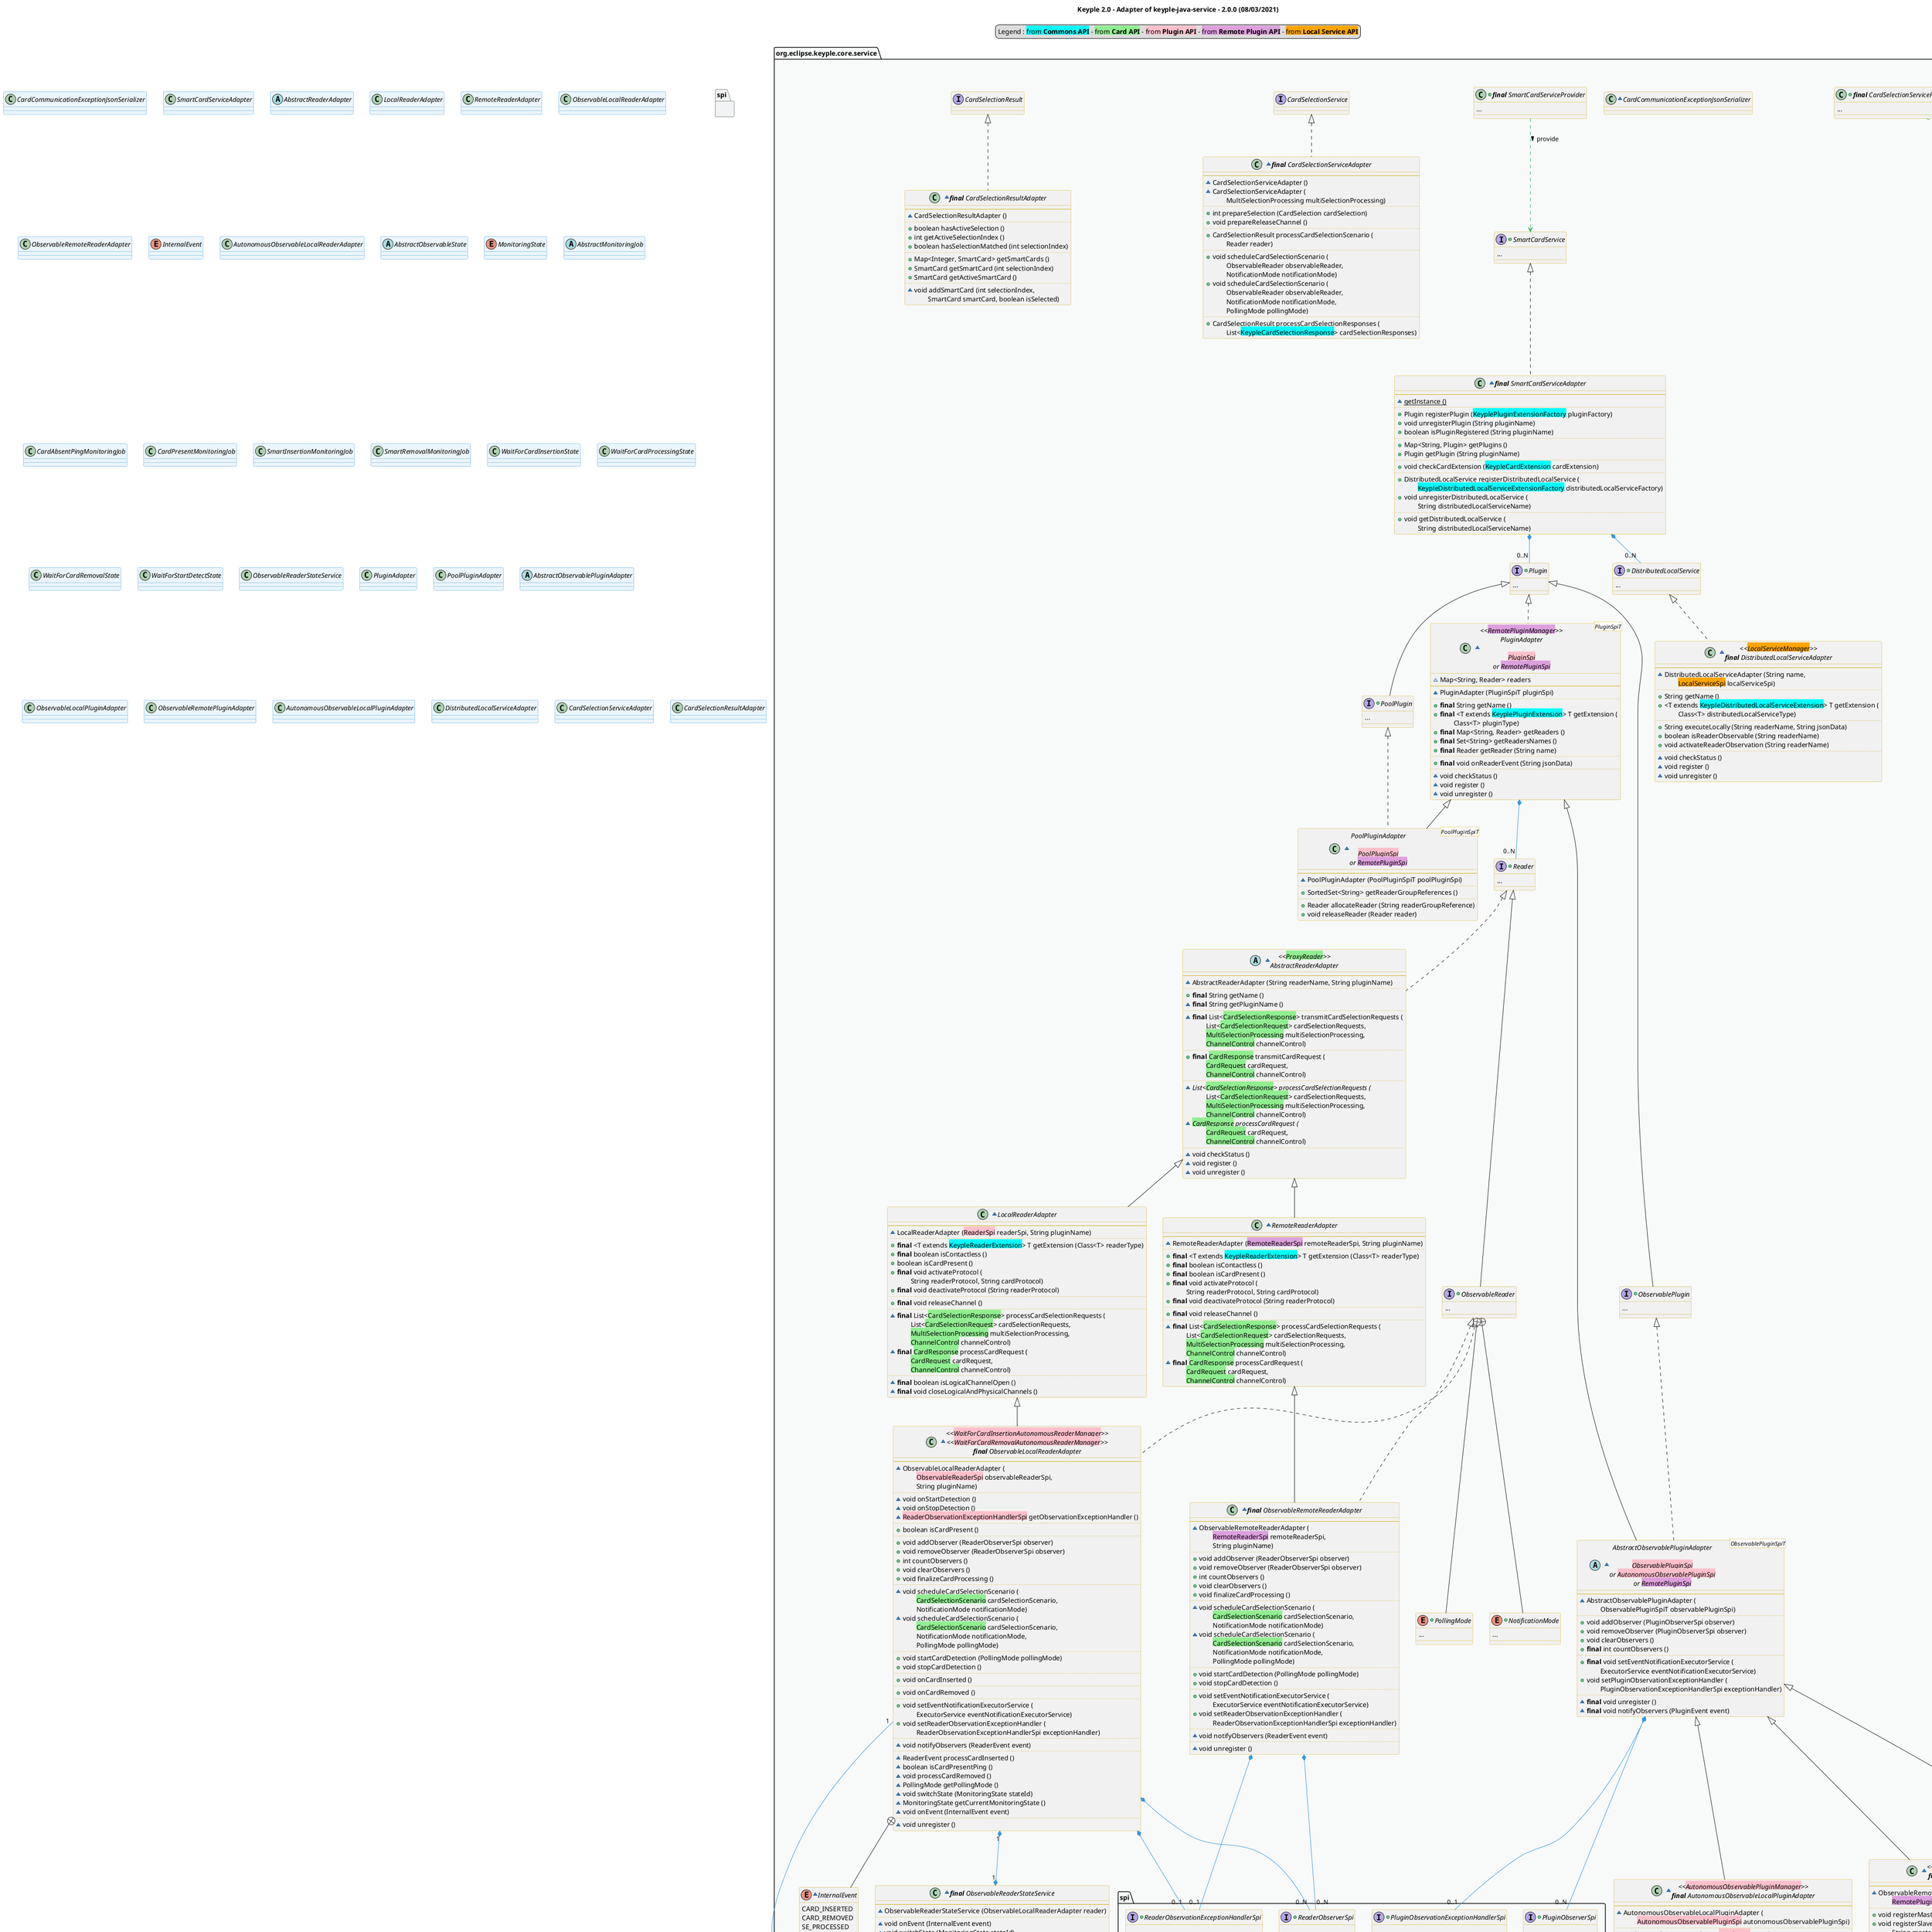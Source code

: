 @startuml
title
    Keyple 2.0 - Adapter of keyple-java-service - 2.0.0 (08/03/2021)
end title

' == THEME ==

'Couleurs issues de : https://htmlcolorcodes.com/fr/tableau-de-couleur/tableau-de-couleur-design-plat/
!define C_GREY1 F8F9F9
!define C_GREY2 F2F3F4
!define C_GREY3 E5E7E9
!define C_GREY4 D7DBDD
!define C_GREY5 CACFD2
!define C_GREY6 BDC3C7
!define C_LINK 3498DB
!define C_USE 27AE60

skinparam Shadowing false
skinparam ClassFontStyle italic
skinparam ClassBorderColor #D4AC0D
skinparam stereotypeABorderColor #A9DCDF
skinparam stereotypeIBorderColor #B4A7E5
skinparam stereotypeCBorderColor #ADD1B2
skinparam stereotypeEBorderColor #EB93DF
' Red
skinparam ClassBackgroundColor<<red>> #FDEDEC
skinparam ClassBorderColor<<red>> #E74C3C
hide <<red>> stereotype
' Purple
skinparam ClassBackgroundColor<<purple>> #F4ECF7
skinparam ClassBorderColor<<purple>> #8E44AD
hide <<purple>> stereotype
' blue
skinparam ClassBackgroundColor<<blue>> #EBF5FB
skinparam ClassBorderColor<<blue>> #3498DB
hide <<blue>> stereotype
' Green
skinparam ClassBackgroundColor<<green>> #E9F7EF
skinparam ClassBorderColor<<green>> #27AE60
hide <<green>> stereotype
' Grey
skinparam ClassBackgroundColor<<grey>> #EAECEE
skinparam ClassBorderColor<<grey>> #2C3E50
hide <<grey>> stereotype

' == CONTENT ==

legend top
    Legend : <back:cyan>from **Commons API**</back> - <back:lightGreen>from **Card API**</back> - <back:pink>from **Plugin API**</back> - <back:plum>from **Remote Plugin API**</back> - <back:orange>from **Local Service API**</back>
end legend

package "org.eclipse.keyple.core.service" as service {
    ' SPI
    package spi {
        +interface PluginObserverSpi {
            ...
        }
        +interface PluginObservationExceptionHandlerSpi {
            ...
        }
        +interface ReaderObserverSpi {
            ...
        }
        +interface ReaderObservationExceptionHandlerSpi {
            ...
        }
    }
    ' SERVICE
    +class "**final** ServiceApiProperties" as ApiProperties {
        +{static} **final** String VERSION
    }
    +class "**final** SmartCardServiceProvider" as SmartCardServiceProvider {
        ...
    }
    +interface SmartCardService {
        ...
    }
    +interface Plugin {
        ...
    }
    +interface DistributedLocalService {
        ...
    }
    +interface ObservablePlugin extends Plugin {
        ...
    }
    +interface PoolPlugin extends Plugin {
        ...
    }
    +interface Reader {
        ...
    }
    +interface ObservableReader extends Reader {
        ...
    }
    +enum NotificationMode {
        ...
    }
    +enum PollingMode {
        ...
    }

    ' ADAPTERS
    ~class CardCommunicationExceptionJsonSerializer {
    }
    ~class "**final** SmartCardServiceAdapter" as SmartCardServiceAdapter implements SmartCardService {
        --
        ~{static} getInstance ()
        ..
        +Plugin registerPlugin (<back:cyan>KeyplePluginExtensionFactory</back> pluginFactory)
        +void unregisterPlugin (String pluginName)
        +boolean isPluginRegistered (String pluginName)
        ..
        +Map<String, Plugin> getPlugins ()
        +Plugin getPlugin (String pluginName)
        ..
        +void checkCardExtension (<back:cyan>KeypleCardExtension</back> cardExtension)
        ..
        +DistributedLocalService registerDistributedLocalService (
            \t<back:cyan>KeypleDistributedLocalServiceExtensionFactory</back> distributedLocalServiceFactory)
        +void unregisterDistributedLocalService (
            \tString distributedLocalServiceName)
        ..
        +void getDistributedLocalService (
            \tString distributedLocalServiceName)
    }
    ' PLUGIN
    ~class "<<<back:plum>RemotePluginManager</back>>>\nPluginAdapter\n\n<back:pink>PluginSpi</back>\nor <back:plum>RemotePluginSpi</back>" as PluginAdapter<PluginSpiT> implements Plugin {
        ~Map<String, Reader> readers
        --
        ~PluginAdapter (PluginSpiT pluginSpi)
        ..
        +**final** String getName ()
        +**final** <T extends <back:cyan>KeyplePluginExtension</back>> T getExtension (
            \tClass<T> pluginType)
        +**final** Map<String, Reader> getReaders ()
        +**final** Set<String> getReadersNames ()
        +**final** Reader getReader (String name)
        ..
        +**final** void onReaderEvent (String jsonData)
        ..
        ~void checkStatus ()
        ~void register ()
        ~void unregister ()
    }
    ~class "<<<back:orange>LocalServiceManager</back>>>\n**final** DistributedLocalServiceAdapter" as DistributedLocalServiceAdapter implements DistributedLocalService {
        --
        ~DistributedLocalServiceAdapter (String name,
            \t<back:orange>LocalServiceSpi</back> localServiceSpi)
        ..
        +String getName ()
        +<T extends <back:cyan>KeypleDistributedLocalServiceExtension</back>> T getExtension (
            \tClass<T> distributedLocalServiceType)
        ..
        +String executeLocally (String readerName, String jsonData)
        +boolean isReaderObservable (String readerName)
        +void activateReaderObservation (String readerName)
        ..
        ~void checkStatus ()
        ~void register ()
        ~void unregister ()
    }
    ~class "PoolPluginAdapter\n\n<back:pink>PoolPluginSpi</back>\nor <back:plum>RemotePluginSpi</back>" as PoolPluginAdapter<PoolPluginSpiT> extends PluginAdapter implements PoolPlugin {
        --
        ~PoolPluginAdapter (PoolPluginSpiT poolPluginSpi)
        ..
        +SortedSet<String> getReaderGroupReferences ()
        ..
        +Reader allocateReader (String readerGroupReference)
        +void releaseReader (Reader reader)
    }
    ~abstract class "AbstractObservablePluginAdapter\n\n<back:pink>ObservablePluginSpi</back>\nor <back:pink>AutonomousObservablePluginSpi</back>\nor <back:plum>RemotePluginSpi</back>" as AbstractObservablePluginAdapter<ObservablePluginSpiT> extends PluginAdapter implements ObservablePlugin {
        --
        ~AbstractObservablePluginAdapter (
            \tObservablePluginSpiT observablePluginSpi)
        ..
        +void addObserver (PluginObserverSpi observer)
        +void removeObserver (PluginObserverSpi observer)
        +void clearObservers ()
        +**final** int countObservers ()
        ..
        +**final** void setEventNotificationExecutorService (
            \tExecutorService eventNotificationExecutorService)
        +void setPluginObservationExceptionHandler (
            \tPluginObservationExceptionHandlerSpi exceptionHandler)
        ..
        ~**final** void unregister ()
        ~**final** void notifyObservers (PluginEvent event)
    }
    ~class "<<<back:plum>ObservableRemotePluginManager</back>>>\n**final** ObservableRemotePluginAdapter" as ObservableRemotePluginAdapter extends AbstractObservablePluginAdapter {
        --
        ~ObservableRemotePluginAdapter (
            \t<back:plum>RemotePluginSpi</back> remotePluginSpi)
        ..
        +void registerMasterReader (<back:plum>RemoteReaderSpi</back> masterReaderSpi)
        +void registerSlaveReader (<back:plum>RemoteReaderSpi</back> slaveReaderSpi,
            \tString masterReaderName,
            \tString readerEventJsonData)
        +boolean unregisterReader (readerName)
        ..
        +void onPluginEvent (String jsonData)
        ..
        +void setPluginObservationExceptionHandler (
            \tPluginObservationExceptionHandlerSpi exceptionHandler)
    }
    ~class "**final** ObservableLocalPluginAdapter" as ObservableLocalPluginAdapter extends AbstractObservablePluginAdapter {
        --
        ~ObservableLocalPluginAdapter (
            \t<back:pink>ObservablePluginSpi</back> observablePluginSpi)
        ..
        +void addObserver (PluginObserverSpi observer)
        +void removeObserver (PluginObserverSpi observer)
        +void clearObservers ()
        ..
        ~Boolean isMonitoring ()
    }
    ~class "<<<back:pink>AutonomousObservablePluginManager</back>>>\n**final** AutonomousObservableLocalPluginAdapter" as AutonomousObservableLocalPluginAdapter extends AbstractObservablePluginAdapter {
        --
        ~AutonomousObservableLocalPluginAdapter (
            \t<back:pink>AutonomousObservablePluginSpi</back> autonomousObservablePluginSpi)
        ..
        +void onReaderConnected (Set<<back:pink>ReaderSpi</back>> readers)
        +void onReaderDisconnected (Set<String> readersNames)
        ..
        +void setPluginObservationExceptionHandler (
            \tPluginObservationExceptionHandlerSpi exceptionHandler)
    }
    ' READERS
    ~abstract class "<<<back:lightGreen>ProxyReader</back>>>\nAbstractReaderAdapter" as AbstractReaderAdapter implements Reader {
        --
        ~AbstractReaderAdapter (String readerName, String pluginName)
        ..
        +**final** String getName ()
        ~**final** String getPluginName ()
        ..
        ~**final** List<<back:lightGreen>CardSelectionResponse</back>> transmitCardSelectionRequests (
            \tList<<back:lightGreen>CardSelectionRequest</back>> cardSelectionRequests,
            \t<back:lightGreen>MultiSelectionProcessing</back> multiSelectionProcessing,
            \t<back:lightGreen>ChannelControl</back> channelControl)
        ..
        +**final** <back:lightGreen>CardResponse</back> transmitCardRequest (
            \t<back:lightGreen>CardRequest</back> cardRequest,
            \t<back:lightGreen>ChannelControl</back> channelControl)
        ..
        ~{abstract} List<<back:lightGreen>CardSelectionResponse</back>> processCardSelectionRequests (
            \tList<<back:lightGreen>CardSelectionRequest</back>> cardSelectionRequests,
            \t<back:lightGreen>MultiSelectionProcessing</back> multiSelectionProcessing,
            \t<back:lightGreen>ChannelControl</back> channelControl)
        ~{abstract} <back:lightGreen>CardResponse</back> processCardRequest (
            \t<back:lightGreen>CardRequest</back> cardRequest,
            \t<back:lightGreen>ChannelControl</back> channelControl)
        ..
        ~void checkStatus ()
        ~void register ()
        ~void unregister ()
    }
    ~class LocalReaderAdapter extends AbstractReaderAdapter {
        --
        ~LocalReaderAdapter (<back:pink>ReaderSpi</back> readerSpi, String pluginName)
        ..
        +**final** <T extends <back:cyan>KeypleReaderExtension</back>> T getExtension (Class<T> readerType)
        +**final** boolean isContactless ()
        +boolean isCardPresent ()
        +**final** void activateProtocol (
            \tString readerProtocol, String cardProtocol)
        +**final** void deactivateProtocol (String readerProtocol)
        ..
        +**final** void releaseChannel ()
        ..
        ~**final** List<<back:lightGreen>CardSelectionResponse</back>> processCardSelectionRequests (
            \tList<<back:lightGreen>CardSelectionRequest</back>> cardSelectionRequests,
            \t<back:lightGreen>MultiSelectionProcessing</back> multiSelectionProcessing,
            \t<back:lightGreen>ChannelControl</back> channelControl)
        ~**final** <back:lightGreen>CardResponse</back> processCardRequest (
            \t<back:lightGreen>CardRequest</back> cardRequest,
            \t<back:lightGreen>ChannelControl</back> channelControl)
        ..
        ~**final** boolean isLogicalChannelOpen ()
        ~**final** void closeLogicalAndPhysicalChannels ()
    }
    ~class RemoteReaderAdapter extends AbstractReaderAdapter {
        --
        ~RemoteReaderAdapter (<back:plum>RemoteReaderSpi</back> remoteReaderSpi, String pluginName)
        ..
        +**final** <T extends <back:cyan>KeypleReaderExtension</back>> T getExtension (Class<T> readerType)
        +**final** boolean isContactless ()
        +**final** boolean isCardPresent ()
        +**final** void activateProtocol (
            \tString readerProtocol, String cardProtocol)
        +**final** void deactivateProtocol (String readerProtocol)
        ..
        +**final** void releaseChannel ()
        ..
        ~**final** List<<back:lightGreen>CardSelectionResponse</back>> processCardSelectionRequests (
            \tList<<back:lightGreen>CardSelectionRequest</back>> cardSelectionRequests,
            \t<back:lightGreen>MultiSelectionProcessing</back> multiSelectionProcessing,
            \t<back:lightGreen>ChannelControl</back> channelControl)
        ~**final** <back:lightGreen>CardResponse</back> processCardRequest (
            \t<back:lightGreen>CardRequest</back> cardRequest,
            \t<back:lightGreen>ChannelControl</back> channelControl)
    }
    ~class "<<<back:pink>WaitForCardInsertionAutonomousReaderManager</back>>>\n<<<back:pink>WaitForCardRemovalAutonomousReaderManager</back>>>\n**final** ObservableLocalReaderAdapter" as ObservableLocalReaderAdapter extends LocalReaderAdapter implements ObservableReader {
        --
        ~ObservableLocalReaderAdapter (
            \t<back:pink>ObservableReaderSpi</back> observableReaderSpi,
            \tString pluginName)
        ..
        ~void onStartDetection ()
        ~void onStopDetection ()
        ~<back:pink>ReaderObservationExceptionHandlerSpi</back> getObservationExceptionHandler ()
        ..
        +boolean isCardPresent ()
        ..
        +void addObserver (ReaderObserverSpi observer)
        +void removeObserver (ReaderObserverSpi observer)
        +int countObservers ()
        +void clearObservers ()
        +void finalizeCardProcessing ()
        ..
        ~void scheduleCardSelectionScenario (
            \t<back:lightGreen>CardSelectionScenario</back> cardSelectionScenario,
            \tNotificationMode notificationMode)
        ~void scheduleCardSelectionScenario (
            \t<back:lightGreen>CardSelectionScenario</back> cardSelectionScenario,
            \tNotificationMode notificationMode,
            \tPollingMode pollingMode)
        ..
        +void startCardDetection (PollingMode pollingMode)
        +void stopCardDetection ()
        ..
        +void onCardInserted ()
        ..
        +void onCardRemoved ()
        ..
        +void setEventNotificationExecutorService (
            \tExecutorService eventNotificationExecutorService)
        +void setReaderObservationExceptionHandler (
            \tReaderObservationExceptionHandlerSpi exceptionHandler)
        ..
        ~void notifyObservers (ReaderEvent event)
        ..
        ~ReaderEvent processCardInserted ()
        ~boolean isCardPresentPing ()
        ~void processCardRemoved ()
        ~PollingMode getPollingMode ()
        ~void switchState (MonitoringState stateId)
        ~MonitoringState getCurrentMonitoringState ()
        ~void onEvent (InternalEvent event)
        ..
        ~void unregister ()
    }
    ~enum InternalEvent {
        CARD_INSERTED
        CARD_REMOVED
        SE_PROCESSED
        START_DETECT
        STOP_DETECT
        TIME_OUT
    }
    ~class "**final** ObservableRemoteReaderAdapter" as ObservableRemoteReaderAdapter extends RemoteReaderAdapter implements ObservableReader {
        --
        ~ObservableRemoteReaderAdapter (
            \t<back:plum>RemoteReaderSpi</back> remoteReaderSpi,
            \tString pluginName)
        ..
        +void addObserver (ReaderObserverSpi observer)
        +void removeObserver (ReaderObserverSpi observer)
        +int countObservers ()
        +void clearObservers ()
        +void finalizeCardProcessing ()
        ..
        ~void scheduleCardSelectionScenario (
            \t<back:lightGreen>CardSelectionScenario</back> cardSelectionScenario,
            \tNotificationMode notificationMode)
        ~void scheduleCardSelectionScenario (
            \t<back:lightGreen>CardSelectionScenario</back> cardSelectionScenario,
            \tNotificationMode notificationMode,
            \tPollingMode pollingMode)
        ..
        +void startCardDetection (PollingMode pollingMode)
        +void stopCardDetection ()
        ..
        +void setEventNotificationExecutorService (
            \tExecutorService eventNotificationExecutorService)
        +void setReaderObservationExceptionHandler (
            \tReaderObservationExceptionHandlerSpi exceptionHandler)
        ..
        ~void notifyObservers (ReaderEvent event)
        ..
        ~void unregister ()
    }

    ' AUTOMATE
    ~class "**final** ObservableReaderStateService" as ObservableReaderStateService {
        --
        ~ObservableReaderStateService (ObservableLocalReaderAdapter reader)
        ..
        ~void onEvent (InternalEvent event)
        ~void switchState (MonitoringState stateId)
        ~AbstractObservableState getCurrentState ()
        ~MonitoringState getCurrentMonitoringState ()
        ~void shutdown ()
    }
    ~abstract class AbstractObservableState {
        ~MonitoringState state
        ~ObservableLocalReaderAdapter reader
        --
        ~AbstractObservableState (
            \tMonitoringState state,
            \tObservableLocalReaderAdapter reader,
            \tAbstractMonitoringJob monitoringJob,
            \tExecutorService executorService)
        ~AbstractObservableState (
            \tMonitoringState state,
            \tObservableLocalReaderAdapter reader)
        ..
        ~MonitoringState getMonitoringState ()
        ..
        ~void switchState (MonitoringState stateId)
        ..
        ~void onActivate ()
        ~void onDeactivate ()
        ..
        ~{abstract} void onEvent (InternalEvent event)
    }
    together {
        ~enum MonitoringState {
            WAIT_FOR_START_DETECTION
            WAIT_FOR_SE_INSERTION
            WAIT_FOR_SE_PROCESSING
            WAIT_FOR_SE_REMOVAL
        }
        ~class "**final** WaitForCardInsertionState" as WaitForCardInsertionState extends AbstractObservableState {
            --
            ~WaitForCardInsertionState (
                \tObservableLocalReaderAdapter reader,
                \tAbstractMonitoringJob monitoringJob,
                \tExecutorService executorService)
            ~WaitForCardInsertionState (
                \tObservableLocalReaderAdapter reader)
        }
        ~class "**final** WaitForCardProcessingState" as WaitForCardProcessingState extends AbstractObservableState {
            --
            ~WaitForCardProcessingState (
                \tObservableLocalReaderAdapter reader,
                \tAbstractMonitoringJob monitoringJob,
                \tExecutorService executorService)
            ~WaitForCardProcessingState (
                \tObservableLocalReaderAdapter reader)
        }
        ~class "**final** WaitForCardRemovalState" as WaitForCardRemovalState extends AbstractObservableState {
            --
            ~WaitForCardRemovalState (
                \tObservableLocalReaderAdapter reader,
                \tAbstractMonitoringJob monitoringJob,
                \tExecutorService executorService)
            ~WaitForCardRemovalState (
                \tObservableLocalReaderAdapter reader)
        }
        ~class "**final** WaitForStartDetectState" as WaitForStartDetectState extends AbstractObservableState {
            --
            ~WaitForStartDetectState (
                \tObservableLocalReaderAdapter reader,
                \tAbstractMonitoringJob monitoringJob,
                \tExecutorService executorService)
            ~WaitForStartDetectState (
                \tObservableLocalReaderAdapter reader)
        }
        ~abstract class AbstractMonitoringJob {
            --
            ~AbstractMonitoringJob ()
            ..
            ~{abstract} Runnable getMonitoringJob (AbstractObservableState state)
            ~{abstract} void stop ()
        }
        ~class "**final** CardAbsentPingMonitoringJob" as CardAbsentPingMonitoringJob extends AbstractMonitoringJob {
            --
            ~CardAbsentPingMonitoringJob (
                \tObservableLocalReaderAdapter reader)
            ~CardAbsentPingMonitoringJob (
                \tObservableLocalReaderAdapter reader,
                \tlong removalWait)
        }
        ~class "**final** CardPresentMonitoringJob" as CardPresentMonitoringJob extends AbstractMonitoringJob {
            --
            ~CardPresentMonitoringJob (
                \tReader reader,
                \tlong waitTimeout,
                \tboolean monitorInsertion)
        }
        ~class "**final** SmartInsertionMonitoringJob" as SmartInsertionMonitoringJob extends AbstractMonitoringJob {
            --
            ~SmartInsertionMonitoringJob (
                \t<back:pink>WaitForCardInsertionBlockingSpi</back> reader)
        }
        ~class "**final** SmartRemovalMonitoringJob" as SmartRemovalMonitoringJob extends AbstractMonitoringJob {
            --
            ~SmartRemovalMonitoringJob (
                \t<back:pink>WaitForCardRemovalBlockingSpi</back> reader)
        }
    }

    ' SELECTION
    +class "**final** CardSelectionServiceFactory" as CardSelectionServiceFactory {
        ...
    }
    package selection {
        +interface CardSelectionService {
            ...
        }
        +interface CardSelectionResult {
            ...
        }
    }
    ' ADAPTERS
    ~class "**final** CardSelectionServiceAdapter" as CardSelectionServiceAdapter implements CardSelectionService {
        --
        ~CardSelectionServiceAdapter ()
        ~CardSelectionServiceAdapter (
            \tMultiSelectionProcessing multiSelectionProcessing)
        ..
        +int prepareSelection (CardSelection cardSelection)
        +void prepareReleaseChannel ()
        ..
        +CardSelectionResult processCardSelectionScenario (
            \tReader reader)
        ..
        +void scheduleCardSelectionScenario (
            \tObservableReader observableReader,
            \tNotificationMode notificationMode)
        +void scheduleCardSelectionScenario (
            \tObservableReader observableReader,
            \tNotificationMode notificationMode,
            \tPollingMode pollingMode)
        ..
        +CardSelectionResult processCardSelectionResponses (
            \tList<<back:cyan>KeypleCardSelectionResponse</back>> cardSelectionResponses)
    }
    ~class "**final** CardSelectionResultAdapter" as CardSelectionResultAdapter implements CardSelectionResult {
        --
        ~CardSelectionResultAdapter ()
        ..
        +boolean hasActiveSelection ()
        +int getActiveSelectionIndex ()
        +boolean hasSelectionMatched (int selectionIndex)
        ..
        +Map<Integer, SmartCard> getSmartCards ()
        +SmartCard getSmartCard (int selectionIndex)
        +SmartCard getActiveSmartCard ()
        ..
        ~void addSmartCard (int selectionIndex,
            \tSmartCard smartCard, boolean isSelected)
    }
}

' Associations

SmartCardServiceProvider ..> SmartCardService #C_USE : provide >

SmartCardServiceAdapter *-- "0..N" Plugin #C_LINK
SmartCardServiceAdapter *-- "0..N" DistributedLocalService #C_LINK

ObservableReader +-- NotificationMode
ObservableReader +-- PollingMode

ObservableLocalReaderAdapter +-- InternalEvent
ObservableLocalReaderAdapter "1" *--* "1" ObservableReaderStateService #C_LINK

ObservableReaderStateService *-- "1..N" AbstractObservableState #C_LINK

AbstractObservableState +-- MonitoringState
AbstractObservableState *-- "1" MonitoringState #C_LINK
AbstractObservableState *-- "1" ObservableLocalReaderAdapter #C_LINK
AbstractObservableState *-- "0..1" AbstractMonitoringJob #C_LINK

PluginAdapter *-- "0..N" Reader #C_LINK

AbstractObservablePluginAdapter *-- "0..N" PluginObserverSpi #C_LINK
AbstractObservablePluginAdapter *-- "0..1" PluginObservationExceptionHandlerSpi #C_LINK

ObservableLocalReaderAdapter *-- "0..N" ReaderObserverSpi #C_LINK
ObservableLocalReaderAdapter *-- "0..1" ReaderObservationExceptionHandlerSpi #C_LINK

ObservableRemoteReaderAdapter *-- "0..N" ReaderObserverSpi #C_LINK
ObservableRemoteReaderAdapter *-- "0..1" ReaderObservationExceptionHandlerSpi #C_LINK

CardSelectionServiceFactory ..> CardSelectionService #C_USE : create >

CardSelectionService ..> CardSelectionResult #C_USE : provide >

' == LAYOUT ==

'CardAPI -[hidden]- SmartCardService

' == STYLE ==

package service #C_GREY1 {}
package spi #C_GREY2 {}

class CardCommunicationExceptionJsonSerializer <<blue>>
class SmartCardServiceAdapter <<blue>>
abstract class AbstractReaderAdapter <<blue>>
class LocalReaderAdapter <<blue>>
class RemoteReaderAdapter <<blue>>
class ObservableLocalReaderAdapter <<blue>>
class ObservableRemoteReaderAdapter <<blue>>
enum InternalEvent <<blue>>
class AutonomousObservableLocalReaderAdapter <<blue>>
abstract class AbstractObservableState <<blue>>
enum MonitoringState <<blue>>
abstract class AbstractMonitoringJob <<blue>>
class CardAbsentPingMonitoringJob <<blue>>
class CardPresentMonitoringJob <<blue>>
class SmartInsertionMonitoringJob <<blue>>
class SmartRemovalMonitoringJob <<blue>>
class WaitForCardInsertionState <<blue>>
class WaitForCardProcessingState <<blue>>
class WaitForCardRemovalState <<blue>>
class WaitForStartDetectState <<blue>>
class ObservableReaderStateService <<blue>>

class PluginAdapter <<blue>>
class PoolPluginAdapter <<blue>>
abstract class AbstractObservablePluginAdapter <<blue>>
class ObservableLocalPluginAdapter <<blue>>
class ObservableRemotePluginAdapter <<blue>>
class ObservableLocalPluginAdapter <<blue>>
class AutonomousObservableLocalPluginAdapter <<blue>>
class DistributedLocalServiceAdapter <<blue>>

class CardSelectionServiceAdapter <<blue>>
class CardSelectionResultAdapter <<blue>>

@enduml